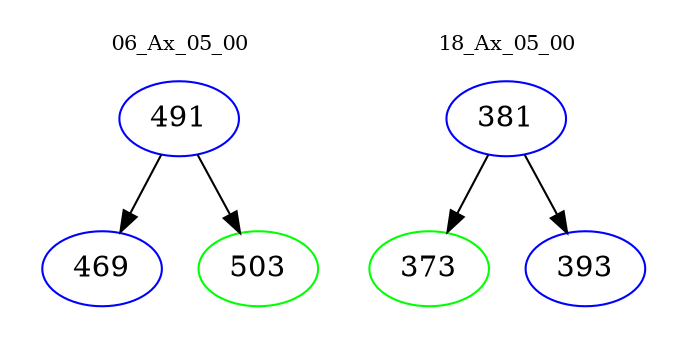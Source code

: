 digraph{
subgraph cluster_0 {
color = white
label = "06_Ax_05_00";
fontsize=10;
T0_491 [label="491", color="blue"]
T0_491 -> T0_469 [color="black"]
T0_469 [label="469", color="blue"]
T0_491 -> T0_503 [color="black"]
T0_503 [label="503", color="green"]
}
subgraph cluster_1 {
color = white
label = "18_Ax_05_00";
fontsize=10;
T1_381 [label="381", color="blue"]
T1_381 -> T1_373 [color="black"]
T1_373 [label="373", color="green"]
T1_381 -> T1_393 [color="black"]
T1_393 [label="393", color="blue"]
}
}
